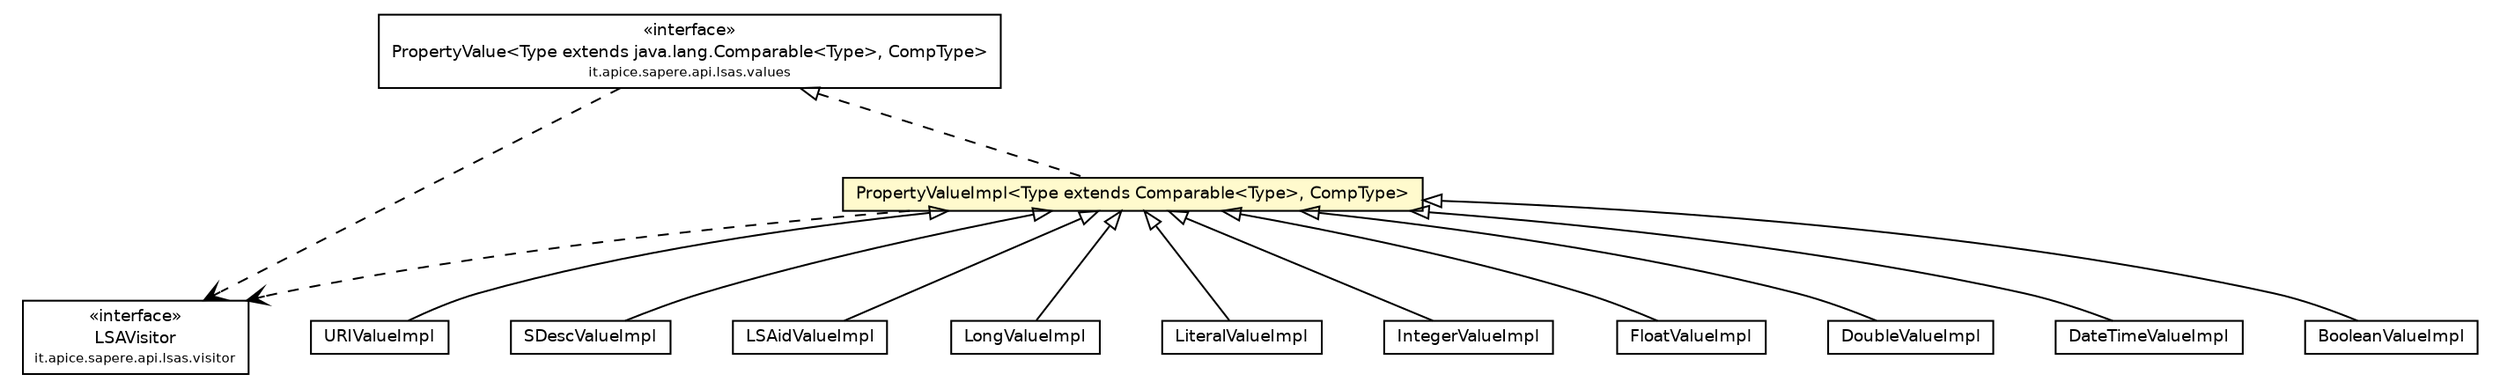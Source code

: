 #!/usr/local/bin/dot
#
# Class diagram 
# Generated by UmlGraph version 4.4 (http://www.spinellis.gr/sw/umlgraph)
#

digraph G {
	edge [fontname="Helvetica",fontsize=10,labelfontname="Helvetica",labelfontsize=10];
	node [fontname="Helvetica",fontsize=10,shape=plaintext];
	// it.apice.sapere.api.lsas.values.PropertyValue<Type extends java.lang.Comparable<Type>, CompType>
	c61915 [label=<<table border="0" cellborder="1" cellspacing="0" cellpadding="2" port="p" href="../PropertyValue.html">
		<tr><td><table border="0" cellspacing="0" cellpadding="1">
			<tr><td> &laquo;interface&raquo; </td></tr>
			<tr><td> PropertyValue&lt;Type extends java.lang.Comparable&lt;Type&gt;, CompType&gt; </td></tr>
			<tr><td><font point-size="7.0"> it.apice.sapere.api.lsas.values </font></td></tr>
		</table></td></tr>
		</table>>, fontname="Helvetica", fontcolor="black", fontsize=9.0];
	// it.apice.sapere.api.lsas.visitor.LSAVisitor
	c61924 [label=<<table border="0" cellborder="1" cellspacing="0" cellpadding="2" port="p" href="../../visitor/LSAVisitor.html">
		<tr><td><table border="0" cellspacing="0" cellpadding="1">
			<tr><td> &laquo;interface&raquo; </td></tr>
			<tr><td> LSAVisitor </td></tr>
			<tr><td><font point-size="7.0"> it.apice.sapere.api.lsas.visitor </font></td></tr>
		</table></td></tr>
		</table>>, fontname="Helvetica", fontcolor="black", fontsize=9.0];
	// it.apice.sapere.api.lsas.values.impl.URIValueImpl
	c62006 [label=<<table border="0" cellborder="1" cellspacing="0" cellpadding="2" port="p" href="./URIValueImpl.html">
		<tr><td><table border="0" cellspacing="0" cellpadding="1">
			<tr><td> URIValueImpl </td></tr>
		</table></td></tr>
		</table>>, fontname="Helvetica", fontcolor="black", fontsize=9.0];
	// it.apice.sapere.api.lsas.values.impl.SDescValueImpl
	c62007 [label=<<table border="0" cellborder="1" cellspacing="0" cellpadding="2" port="p" href="./SDescValueImpl.html">
		<tr><td><table border="0" cellspacing="0" cellpadding="1">
			<tr><td> SDescValueImpl </td></tr>
		</table></td></tr>
		</table>>, fontname="Helvetica", fontcolor="black", fontsize=9.0];
	// it.apice.sapere.api.lsas.values.impl.PropertyValueImpl<Type extends java.lang.Comparable<Type>, CompType>
	c62008 [label=<<table border="0" cellborder="1" cellspacing="0" cellpadding="2" port="p" bgcolor="lemonChiffon" href="./PropertyValueImpl.html">
		<tr><td><table border="0" cellspacing="0" cellpadding="1">
			<tr><td> PropertyValueImpl&lt;Type extends Comparable&lt;Type&gt;, CompType&gt; </td></tr>
		</table></td></tr>
		</table>>, fontname="Helvetica", fontcolor="black", fontsize=9.0];
	// it.apice.sapere.api.lsas.values.impl.LSAidValueImpl
	c62009 [label=<<table border="0" cellborder="1" cellspacing="0" cellpadding="2" port="p" href="./LSAidValueImpl.html">
		<tr><td><table border="0" cellspacing="0" cellpadding="1">
			<tr><td> LSAidValueImpl </td></tr>
		</table></td></tr>
		</table>>, fontname="Helvetica", fontcolor="black", fontsize=9.0];
	// it.apice.sapere.api.lsas.values.impl.LongValueImpl
	c62010 [label=<<table border="0" cellborder="1" cellspacing="0" cellpadding="2" port="p" href="./LongValueImpl.html">
		<tr><td><table border="0" cellspacing="0" cellpadding="1">
			<tr><td> LongValueImpl </td></tr>
		</table></td></tr>
		</table>>, fontname="Helvetica", fontcolor="black", fontsize=9.0];
	// it.apice.sapere.api.lsas.values.impl.LiteralValueImpl
	c62011 [label=<<table border="0" cellborder="1" cellspacing="0" cellpadding="2" port="p" href="./LiteralValueImpl.html">
		<tr><td><table border="0" cellspacing="0" cellpadding="1">
			<tr><td> LiteralValueImpl </td></tr>
		</table></td></tr>
		</table>>, fontname="Helvetica", fontcolor="black", fontsize=9.0];
	// it.apice.sapere.api.lsas.values.impl.IntegerValueImpl
	c62012 [label=<<table border="0" cellborder="1" cellspacing="0" cellpadding="2" port="p" href="./IntegerValueImpl.html">
		<tr><td><table border="0" cellspacing="0" cellpadding="1">
			<tr><td> IntegerValueImpl </td></tr>
		</table></td></tr>
		</table>>, fontname="Helvetica", fontcolor="black", fontsize=9.0];
	// it.apice.sapere.api.lsas.values.impl.FloatValueImpl
	c62013 [label=<<table border="0" cellborder="1" cellspacing="0" cellpadding="2" port="p" href="./FloatValueImpl.html">
		<tr><td><table border="0" cellspacing="0" cellpadding="1">
			<tr><td> FloatValueImpl </td></tr>
		</table></td></tr>
		</table>>, fontname="Helvetica", fontcolor="black", fontsize=9.0];
	// it.apice.sapere.api.lsas.values.impl.DoubleValueImpl
	c62014 [label=<<table border="0" cellborder="1" cellspacing="0" cellpadding="2" port="p" href="./DoubleValueImpl.html">
		<tr><td><table border="0" cellspacing="0" cellpadding="1">
			<tr><td> DoubleValueImpl </td></tr>
		</table></td></tr>
		</table>>, fontname="Helvetica", fontcolor="black", fontsize=9.0];
	// it.apice.sapere.api.lsas.values.impl.DateTimeValueImpl
	c62015 [label=<<table border="0" cellborder="1" cellspacing="0" cellpadding="2" port="p" href="./DateTimeValueImpl.html">
		<tr><td><table border="0" cellspacing="0" cellpadding="1">
			<tr><td> DateTimeValueImpl </td></tr>
		</table></td></tr>
		</table>>, fontname="Helvetica", fontcolor="black", fontsize=9.0];
	// it.apice.sapere.api.lsas.values.impl.BooleanValueImpl
	c62016 [label=<<table border="0" cellborder="1" cellspacing="0" cellpadding="2" port="p" href="./BooleanValueImpl.html">
		<tr><td><table border="0" cellspacing="0" cellpadding="1">
			<tr><td> BooleanValueImpl </td></tr>
		</table></td></tr>
		</table>>, fontname="Helvetica", fontcolor="black", fontsize=9.0];
	//it.apice.sapere.api.lsas.values.impl.URIValueImpl extends it.apice.sapere.api.lsas.values.impl.PropertyValueImpl<java.net.URI, it.apice.sapere.api.lsas.values.URIValue>
	c62008:p -> c62006:p [dir=back,arrowtail=empty];
	//it.apice.sapere.api.lsas.values.impl.SDescValueImpl extends it.apice.sapere.api.lsas.values.impl.PropertyValueImpl<it.apice.sapere.api.lsas.SemanticDescription, it.apice.sapere.api.lsas.values.SDescValue>
	c62008:p -> c62007:p [dir=back,arrowtail=empty];
	//it.apice.sapere.api.lsas.values.impl.PropertyValueImpl<Type extends java.lang.Comparable<Type>, CompType> implements it.apice.sapere.api.lsas.values.PropertyValue<Type extends java.lang.Comparable<Type>, CompType>
	c61915:p -> c62008:p [dir=back,arrowtail=empty,style=dashed];
	//it.apice.sapere.api.lsas.values.impl.LSAidValueImpl extends it.apice.sapere.api.lsas.values.impl.PropertyValueImpl<it.apice.sapere.api.lsas.LSAid, it.apice.sapere.api.lsas.values.LSAidValue>
	c62008:p -> c62009:p [dir=back,arrowtail=empty];
	//it.apice.sapere.api.lsas.values.impl.LongValueImpl extends it.apice.sapere.api.lsas.values.impl.PropertyValueImpl<java.lang.Long, it.apice.sapere.api.lsas.values.LongValue>
	c62008:p -> c62010:p [dir=back,arrowtail=empty];
	//it.apice.sapere.api.lsas.values.impl.LiteralValueImpl extends it.apice.sapere.api.lsas.values.impl.PropertyValueImpl<java.lang.String, it.apice.sapere.api.lsas.values.LiteralValue>
	c62008:p -> c62011:p [dir=back,arrowtail=empty];
	//it.apice.sapere.api.lsas.values.impl.IntegerValueImpl extends it.apice.sapere.api.lsas.values.impl.PropertyValueImpl<java.lang.Integer, it.apice.sapere.api.lsas.values.IntegerValue>
	c62008:p -> c62012:p [dir=back,arrowtail=empty];
	//it.apice.sapere.api.lsas.values.impl.FloatValueImpl extends it.apice.sapere.api.lsas.values.impl.PropertyValueImpl<java.lang.Float, it.apice.sapere.api.lsas.values.FloatValue>
	c62008:p -> c62013:p [dir=back,arrowtail=empty];
	//it.apice.sapere.api.lsas.values.impl.DoubleValueImpl extends it.apice.sapere.api.lsas.values.impl.PropertyValueImpl<java.lang.Double, it.apice.sapere.api.lsas.values.DoubleValue>
	c62008:p -> c62014:p [dir=back,arrowtail=empty];
	//it.apice.sapere.api.lsas.values.impl.DateTimeValueImpl extends it.apice.sapere.api.lsas.values.impl.PropertyValueImpl<java.util.Date, it.apice.sapere.api.lsas.values.DateTimeValue>
	c62008:p -> c62015:p [dir=back,arrowtail=empty];
	//it.apice.sapere.api.lsas.values.impl.BooleanValueImpl extends it.apice.sapere.api.lsas.values.impl.PropertyValueImpl<java.lang.Boolean, it.apice.sapere.api.lsas.values.BooleanValue>
	c62008:p -> c62016:p [dir=back,arrowtail=empty];
	// it.apice.sapere.api.lsas.values.PropertyValue<Type extends java.lang.Comparable<Type>, CompType> DEPEND it.apice.sapere.api.lsas.visitor.LSAVisitor
	c61915:p -> c61924:p [taillabel="", label="", headlabel="", fontname="Helvetica", fontcolor="black", fontsize=10.0, color="black", arrowhead=open, style=dashed];
	// it.apice.sapere.api.lsas.values.impl.PropertyValueImpl<Type extends java.lang.Comparable<Type>, CompType> DEPEND it.apice.sapere.api.lsas.visitor.LSAVisitor
	c62008:p -> c61924:p [taillabel="", label="", headlabel="", fontname="Helvetica", fontcolor="black", fontsize=10.0, color="black", arrowhead=open, style=dashed];
}

